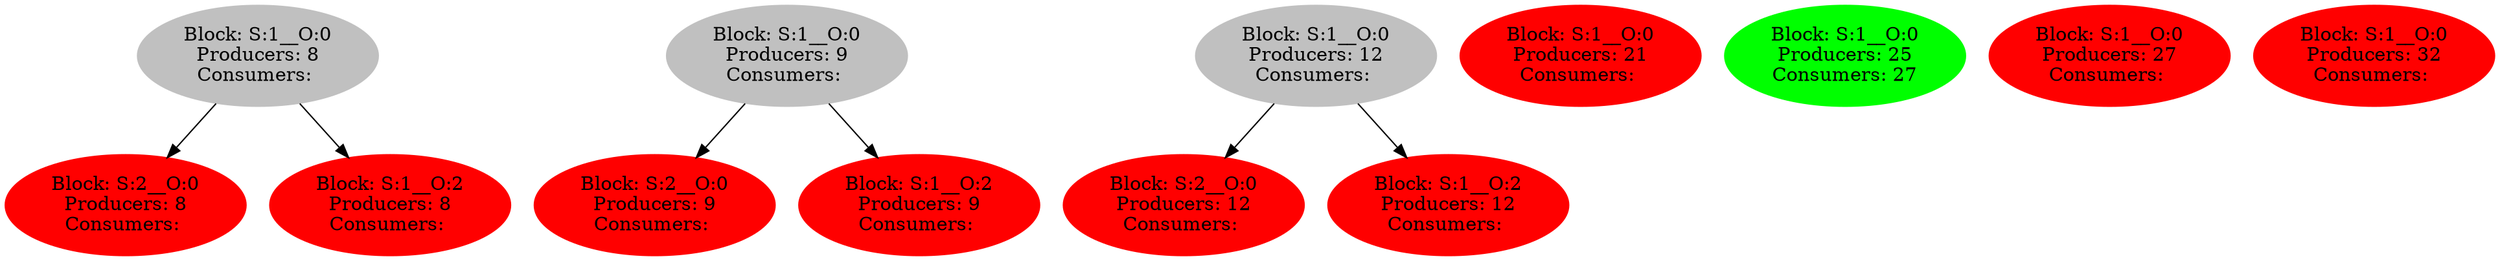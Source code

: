 strict digraph  {
0 [color=grey, label="Block: S:1__O:0
Producers: 8
Consumers: ", style=filled];
1 [color=red, label="Block: S:2__O:0
Producers: 8
Consumers: ", style=filled];
2 [color=red, label="Block: S:1__O:2
Producers: 8
Consumers: ", style=filled];
3 [color=grey, label="Block: S:1__O:0
Producers: 9
Consumers: ", style=filled];
4 [color=red, label="Block: S:2__O:0
Producers: 9
Consumers: ", style=filled];
5 [color=red, label="Block: S:1__O:2
Producers: 9
Consumers: ", style=filled];
6 [color=grey, label="Block: S:1__O:0
Producers: 12
Consumers: ", style=filled];
7 [color=red, label="Block: S:2__O:0
Producers: 12
Consumers: ", style=filled];
8 [color=red, label="Block: S:1__O:2
Producers: 12
Consumers: ", style=filled];
9 [color=red, label="Block: S:1__O:0
Producers: 21
Consumers: ", style=filled];
10 [color=green, label="Block: S:1__O:0
Producers: 25
Consumers: 27", style=filled];
11 [color=red, label="Block: S:1__O:0
Producers: 27
Consumers: ", style=filled];
12 [color=red, label="Block: S:1__O:0
Producers: 32
Consumers: ", style=filled];
0 -> 1;
0 -> 2;
3 -> 4;
3 -> 5;
6 -> 7;
6 -> 8;
}
